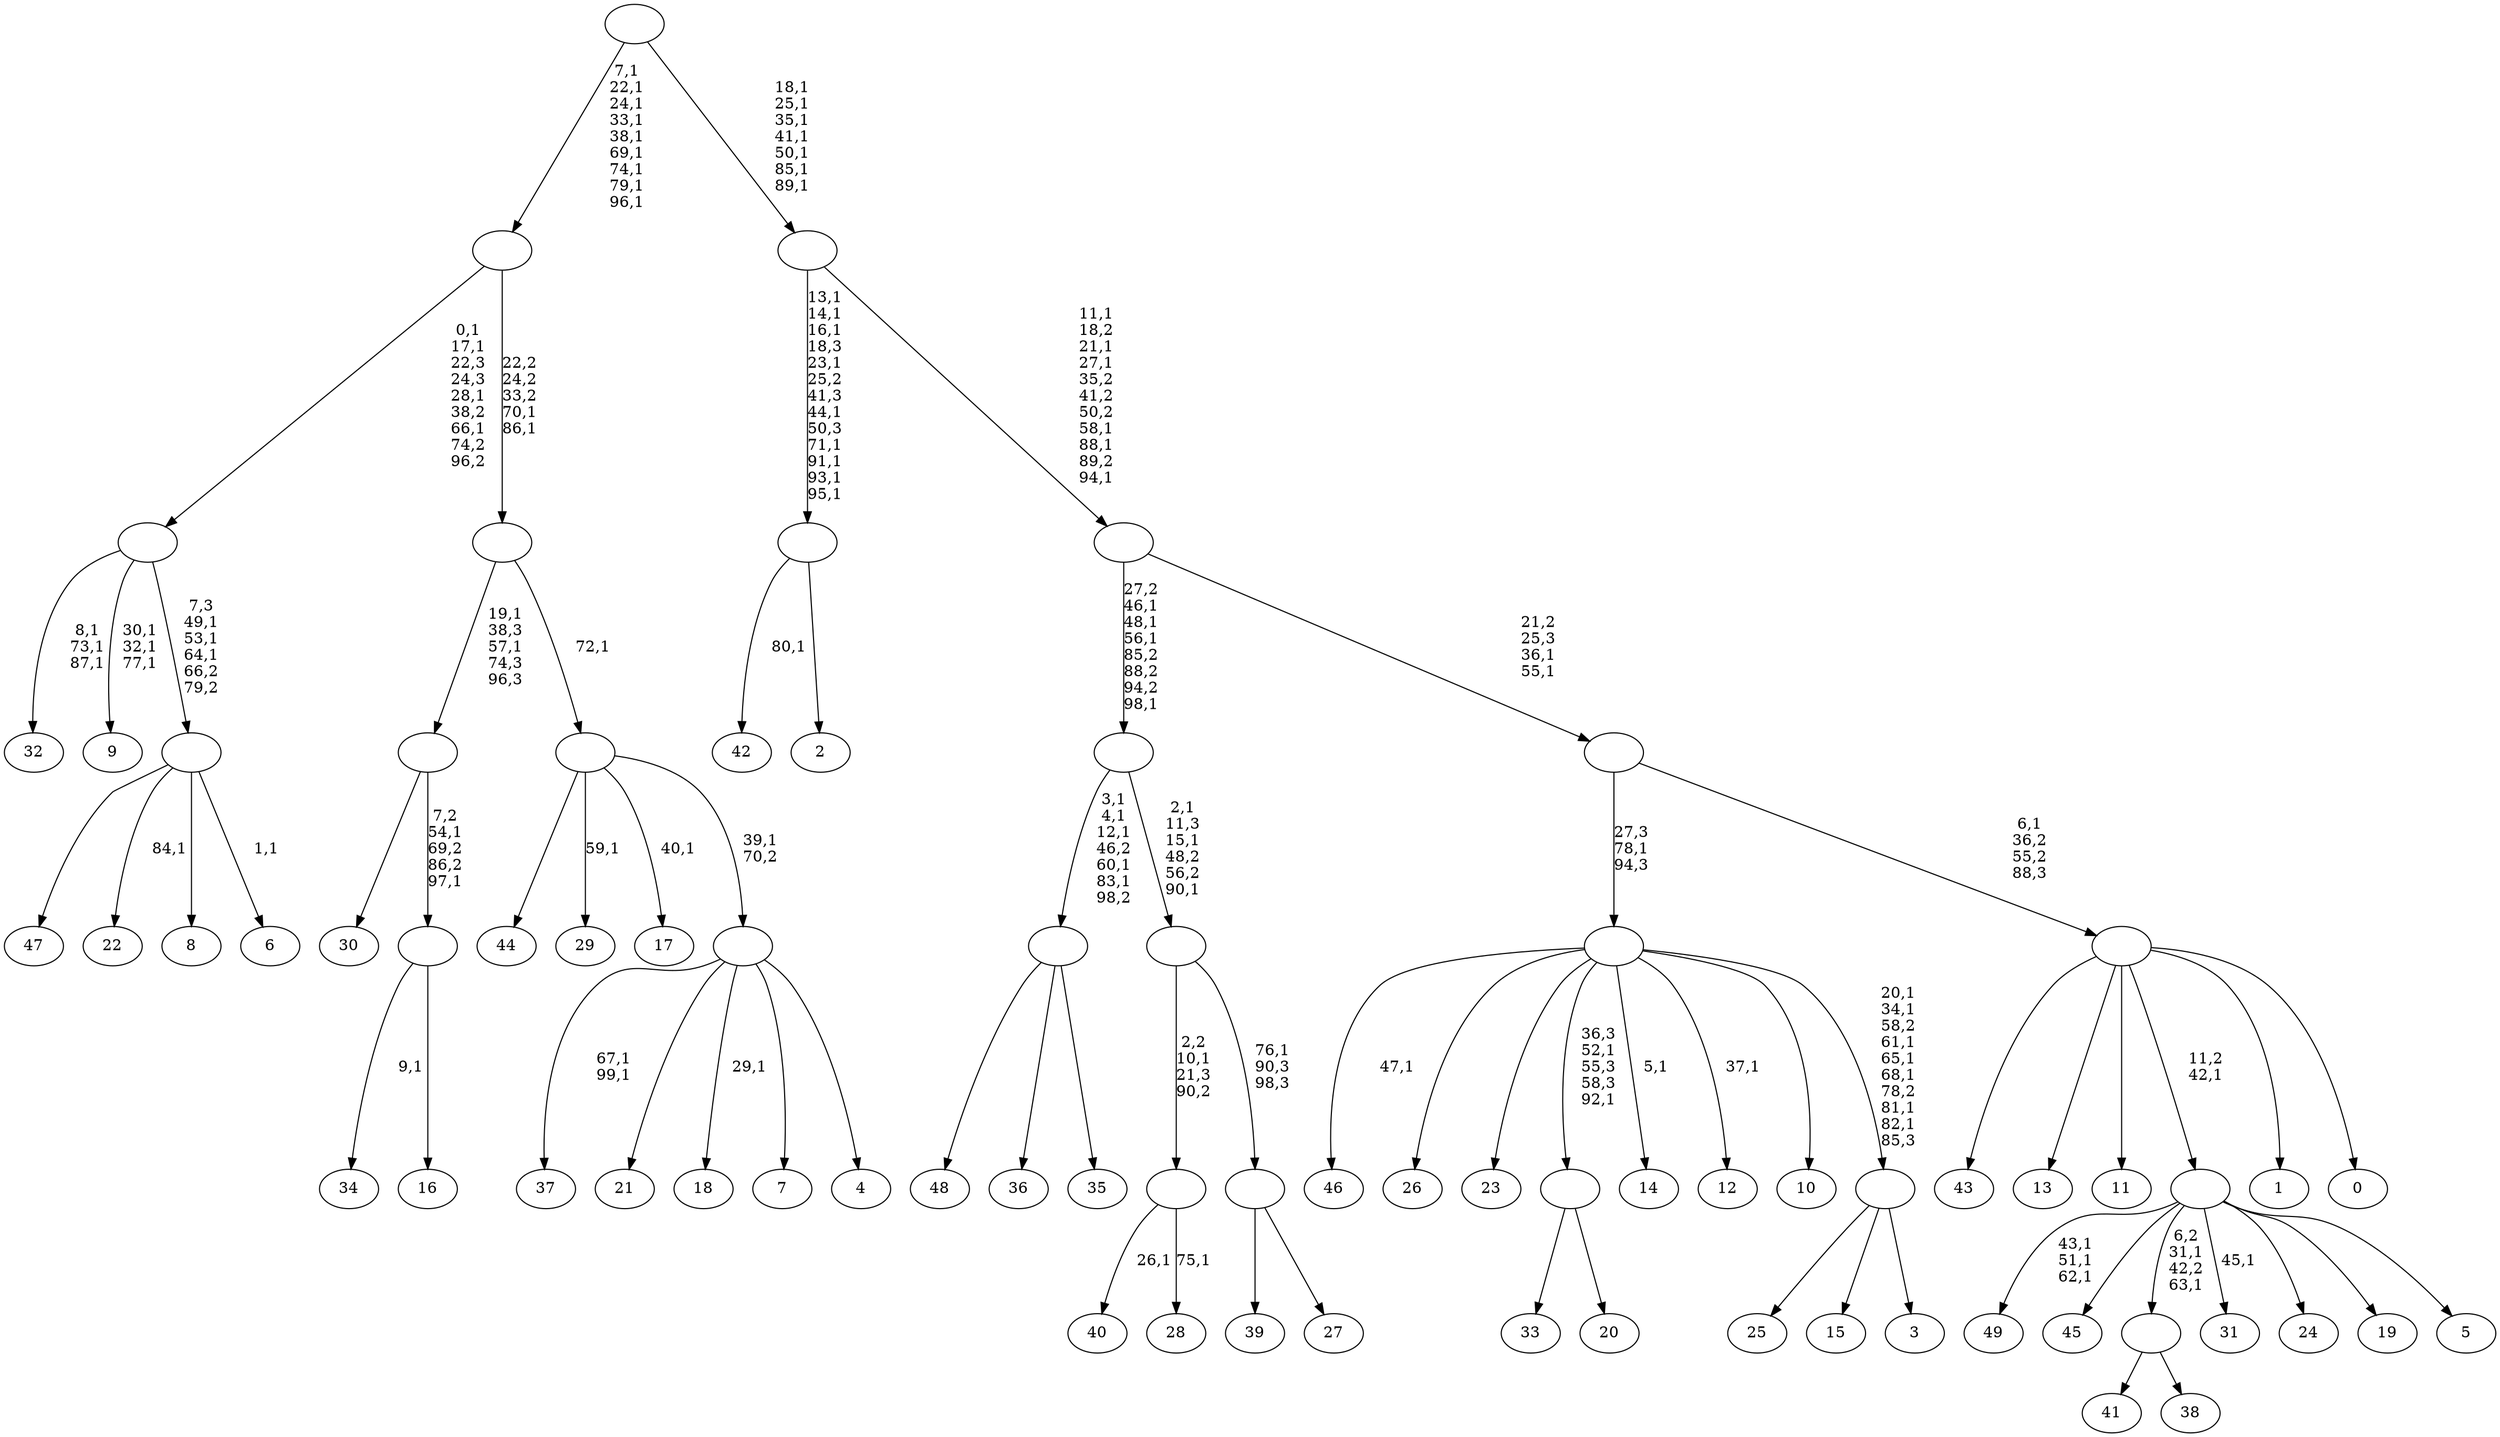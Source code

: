 digraph T {
	150 [label="49"]
	146 [label="48"]
	145 [label="47"]
	144 [label="46"]
	142 [label="45"]
	141 [label="44"]
	140 [label="43"]
	139 [label="42"]
	137 [label="41"]
	136 [label="40"]
	134 [label="39"]
	133 [label="38"]
	132 [label=""]
	130 [label="37"]
	127 [label="36"]
	126 [label="35"]
	125 [label=""]
	120 [label="34"]
	118 [label="33"]
	117 [label="32"]
	113 [label="31"]
	111 [label="30"]
	110 [label="29"]
	108 [label="28"]
	106 [label=""]
	105 [label="27"]
	104 [label=""]
	103 [label=""]
	100 [label=""]
	96 [label="26"]
	95 [label="25"]
	94 [label="24"]
	93 [label="23"]
	92 [label="22"]
	90 [label="21"]
	89 [label="20"]
	88 [label=""]
	86 [label="19"]
	85 [label="18"]
	83 [label="17"]
	81 [label="16"]
	80 [label=""]
	78 [label=""]
	76 [label="15"]
	75 [label="14"]
	73 [label="13"]
	72 [label="12"]
	70 [label="11"]
	69 [label="10"]
	68 [label="9"]
	64 [label="8"]
	63 [label="7"]
	62 [label="6"]
	60 [label=""]
	57 [label=""]
	53 [label="5"]
	52 [label=""]
	51 [label="4"]
	50 [label=""]
	49 [label=""]
	48 [label=""]
	46 [label=""]
	37 [label="3"]
	36 [label=""]
	29 [label=""]
	28 [label="2"]
	27 [label=""]
	18 [label="1"]
	17 [label="0"]
	16 [label=""]
	15 [label=""]
	13 [label=""]
	7 [label=""]
	0 [label=""]
	132 -> 137 [label=""]
	132 -> 133 [label=""]
	125 -> 146 [label=""]
	125 -> 127 [label=""]
	125 -> 126 [label=""]
	106 -> 108 [label="75,1"]
	106 -> 136 [label="26,1"]
	104 -> 134 [label=""]
	104 -> 105 [label=""]
	103 -> 106 [label="2,2\n10,1\n21,3\n90,2"]
	103 -> 104 [label="76,1\n90,3\n98,3"]
	100 -> 103 [label="2,1\n11,3\n15,1\n48,2\n56,2\n90,1"]
	100 -> 125 [label="3,1\n4,1\n12,1\n46,2\n60,1\n83,1\n98,2"]
	88 -> 118 [label=""]
	88 -> 89 [label=""]
	80 -> 120 [label="9,1"]
	80 -> 81 [label=""]
	78 -> 80 [label="7,2\n54,1\n69,2\n86,2\n97,1"]
	78 -> 111 [label=""]
	60 -> 62 [label="1,1"]
	60 -> 92 [label="84,1"]
	60 -> 145 [label=""]
	60 -> 64 [label=""]
	57 -> 60 [label="7,3\n49,1\n53,1\n64,1\n66,2\n79,2"]
	57 -> 68 [label="30,1\n32,1\n77,1"]
	57 -> 117 [label="8,1\n73,1\n87,1"]
	52 -> 113 [label="45,1"]
	52 -> 132 [label="6,2\n31,1\n42,2\n63,1"]
	52 -> 150 [label="43,1\n51,1\n62,1"]
	52 -> 142 [label=""]
	52 -> 94 [label=""]
	52 -> 86 [label=""]
	52 -> 53 [label=""]
	50 -> 85 [label="29,1"]
	50 -> 130 [label="67,1\n99,1"]
	50 -> 90 [label=""]
	50 -> 63 [label=""]
	50 -> 51 [label=""]
	49 -> 83 [label="40,1"]
	49 -> 110 [label="59,1"]
	49 -> 141 [label=""]
	49 -> 50 [label="39,1\n70,2"]
	48 -> 78 [label="19,1\n38,3\n57,1\n74,3\n96,3"]
	48 -> 49 [label="72,1"]
	46 -> 48 [label="22,2\n24,2\n33,2\n70,1\n86,1"]
	46 -> 57 [label="0,1\n17,1\n22,3\n24,3\n28,1\n38,2\n66,1\n74,2\n96,2"]
	36 -> 95 [label=""]
	36 -> 76 [label=""]
	36 -> 37 [label=""]
	29 -> 36 [label="20,1\n34,1\n58,2\n61,1\n65,1\n68,1\n78,2\n81,1\n82,1\n85,3"]
	29 -> 72 [label="37,1"]
	29 -> 75 [label="5,1"]
	29 -> 88 [label="36,3\n52,1\n55,3\n58,3\n92,1"]
	29 -> 144 [label="47,1"]
	29 -> 96 [label=""]
	29 -> 93 [label=""]
	29 -> 69 [label=""]
	27 -> 139 [label="80,1"]
	27 -> 28 [label=""]
	16 -> 140 [label=""]
	16 -> 73 [label=""]
	16 -> 70 [label=""]
	16 -> 52 [label="11,2\n42,1"]
	16 -> 18 [label=""]
	16 -> 17 [label=""]
	15 -> 29 [label="27,3\n78,1\n94,3"]
	15 -> 16 [label="6,1\n36,2\n55,2\n88,3"]
	13 -> 15 [label="21,2\n25,3\n36,1\n55,1"]
	13 -> 100 [label="27,2\n46,1\n48,1\n56,1\n85,2\n88,2\n94,2\n98,1"]
	7 -> 13 [label="11,1\n18,2\n21,1\n27,1\n35,2\n41,2\n50,2\n58,1\n88,1\n89,2\n94,1"]
	7 -> 27 [label="13,1\n14,1\n16,1\n18,3\n23,1\n25,2\n41,3\n44,1\n50,3\n71,1\n91,1\n93,1\n95,1"]
	0 -> 7 [label="18,1\n25,1\n35,1\n41,1\n50,1\n85,1\n89,1"]
	0 -> 46 [label="7,1\n22,1\n24,1\n33,1\n38,1\n69,1\n74,1\n79,1\n96,1"]
}
